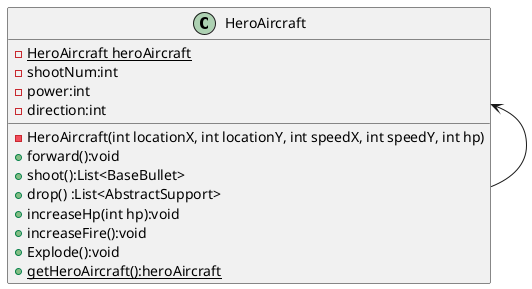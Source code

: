 @startuml
class HeroAircraft {
    - {static}HeroAircraft heroAircraft
    - shootNum:int
    - power:int
    - direction:int
    - HeroAircraft(int locationX, int locationY, int speedX, int speedY, int hp)
    + forward():void
    + shoot():List<BaseBullet>
    + drop() :List<AbstractSupport>
    + increaseHp(int hp):void
    + increaseFire():void
    + Explode():void
    + {static}getHeroAircraft():heroAircraft
}
HeroAircraft <-- HeroAircraft

@enduml